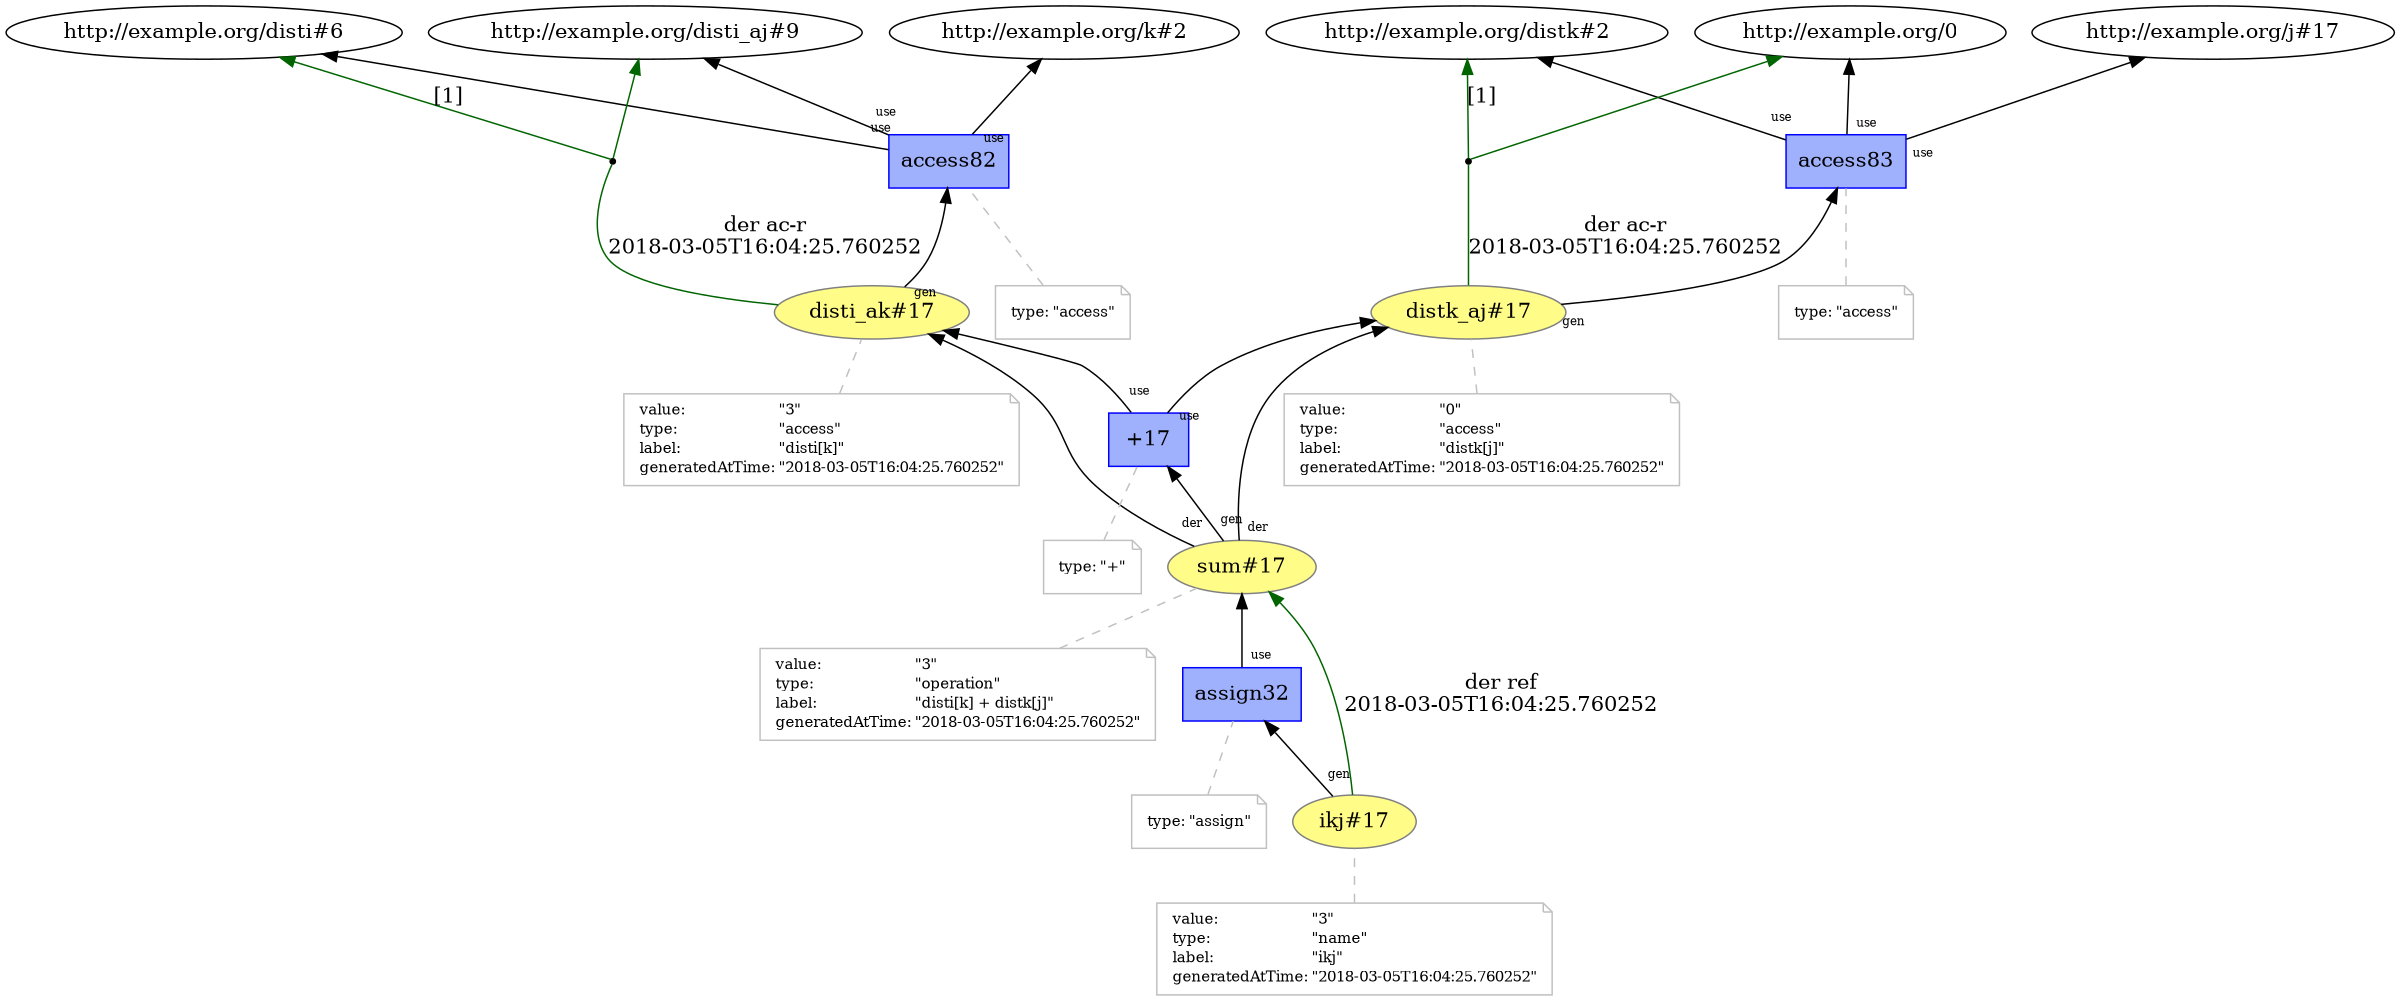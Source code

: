 digraph "PROV" { size="16,12"; rankdir="BT";
"http://example.org/disti_ak#17" [fillcolor="#FFFC87",color="#808080",style="filled",label="disti_ak#17",URL="http://example.org/disti_ak#17"]
"-attrs0" [color="gray",shape="note",fontsize="10",fontcolor="black",label=<<TABLE cellpadding="0" border="0">
	<TR>
	    <TD align="left">value:</TD>
	    <TD align="left">&quot;3&quot;</TD>
	</TR>
	<TR>
	    <TD align="left">type:</TD>
	    <TD align="left">&quot;access&quot;</TD>
	</TR>
	<TR>
	    <TD align="left">label:</TD>
	    <TD align="left">&quot;disti[k]&quot;</TD>
	</TR>
	<TR>
	    <TD align="left">generatedAtTime:</TD>
	    <TD align="left">&quot;2018-03-05T16:04:25.760252&quot;</TD>
	</TR>
</TABLE>>]
"-attrs0" -> "http://example.org/disti_ak#17" [color="gray",style="dashed",arrowhead="none"]
"http://example.org/access82" [fillcolor="#9FB1FC",color="#0000FF",shape="polygon",sides="4",style="filled",label="access82",URL="http://example.org/access82"]
"-attrs1" [color="gray",shape="note",fontsize="10",fontcolor="black",label=<<TABLE cellpadding="0" border="0">
	<TR>
	    <TD align="left">type:</TD>
	    <TD align="left">&quot;access&quot;</TD>
	</TR>
</TABLE>>]
"-attrs1" -> "http://example.org/access82" [color="gray",style="dashed",arrowhead="none"]
"http://example.org/access82" -> "http://example.org/disti_aj#9" [labelfontsize="8",labeldistance="1.5",labelangle="60.0",rotation="20",taillabel="use"]
"bn0" [shape="point",label=""]
"http://example.org/disti_ak#17" -> "bn0" [arrowhead="none",label="der ac-r
2018-03-05T16:04:25.760252",color="darkgreen"]
"bn0" -> "http://example.org/disti#6" [labelfontsize="8",labeldistance="1.5",color="darkgreen",labelangle="60.0",rotation="20",label="[1]"]
"bn0" -> "http://example.org/disti_aj#9" [color="darkgreen"]
"http://example.org/disti_ak#17" -> "http://example.org/access82" [labelfontsize="8",labeldistance="1.5",labelangle="60.0",rotation="20",taillabel="gen"]
"http://example.org/access82" -> "http://example.org/disti#6" [labelfontsize="8",labeldistance="1.5",labelangle="60.0",rotation="20",taillabel="use"]
"http://example.org/access82" -> "http://example.org/k#2" [labelfontsize="8",labeldistance="1.5",labelangle="60.0",rotation="20",taillabel="use"]
"http://example.org/distk_aj#17" [fillcolor="#FFFC87",color="#808080",style="filled",label="distk_aj#17",URL="http://example.org/distk_aj#17"]
"-attrs2" [color="gray",shape="note",fontsize="10",fontcolor="black",label=<<TABLE cellpadding="0" border="0">
	<TR>
	    <TD align="left">value:</TD>
	    <TD align="left">&quot;0&quot;</TD>
	</TR>
	<TR>
	    <TD align="left">type:</TD>
	    <TD align="left">&quot;access&quot;</TD>
	</TR>
	<TR>
	    <TD align="left">label:</TD>
	    <TD align="left">&quot;distk[j]&quot;</TD>
	</TR>
	<TR>
	    <TD align="left">generatedAtTime:</TD>
	    <TD align="left">&quot;2018-03-05T16:04:25.760252&quot;</TD>
	</TR>
</TABLE>>]
"-attrs2" -> "http://example.org/distk_aj#17" [color="gray",style="dashed",arrowhead="none"]
"http://example.org/access83" [fillcolor="#9FB1FC",color="#0000FF",shape="polygon",sides="4",style="filled",label="access83",URL="http://example.org/access83"]
"-attrs3" [color="gray",shape="note",fontsize="10",fontcolor="black",label=<<TABLE cellpadding="0" border="0">
	<TR>
	    <TD align="left">type:</TD>
	    <TD align="left">&quot;access&quot;</TD>
	</TR>
</TABLE>>]
"-attrs3" -> "http://example.org/access83" [color="gray",style="dashed",arrowhead="none"]
"http://example.org/access83" -> "http://example.org/0" [labelfontsize="8",labeldistance="1.5",labelangle="60.0",rotation="20",taillabel="use"]
"bn1" [shape="point",label=""]
"http://example.org/distk_aj#17" -> "bn1" [arrowhead="none",label="der ac-r
2018-03-05T16:04:25.760252",color="darkgreen"]
"bn1" -> "http://example.org/distk#2" [labelfontsize="8",labeldistance="1.5",color="darkgreen",labelangle="60.0",rotation="20",label="[1]"]
"bn1" -> "http://example.org/0" [color="darkgreen"]
"http://example.org/distk_aj#17" -> "http://example.org/access83" [labelfontsize="8",labeldistance="1.5",labelangle="60.0",rotation="20",taillabel="gen"]
"http://example.org/access83" -> "http://example.org/distk#2" [labelfontsize="8",labeldistance="1.5",labelangle="60.0",rotation="20",taillabel="use"]
"http://example.org/access83" -> "http://example.org/j#17" [labelfontsize="8",labeldistance="1.5",labelangle="60.0",rotation="20",taillabel="use"]
"http://example.org/sum#17" [fillcolor="#FFFC87",color="#808080",style="filled",label="sum#17",URL="http://example.org/sum#17"]
"-attrs4" [color="gray",shape="note",fontsize="10",fontcolor="black",label=<<TABLE cellpadding="0" border="0">
	<TR>
	    <TD align="left">value:</TD>
	    <TD align="left">&quot;3&quot;</TD>
	</TR>
	<TR>
	    <TD align="left">type:</TD>
	    <TD align="left">&quot;operation&quot;</TD>
	</TR>
	<TR>
	    <TD align="left">label:</TD>
	    <TD align="left">&quot;disti[k] + distk[j]&quot;</TD>
	</TR>
	<TR>
	    <TD align="left">generatedAtTime:</TD>
	    <TD align="left">&quot;2018-03-05T16:04:25.760252&quot;</TD>
	</TR>
</TABLE>>]
"-attrs4" -> "http://example.org/sum#17" [color="gray",style="dashed",arrowhead="none"]
"http://example.org/+17" [fillcolor="#9FB1FC",color="#0000FF",shape="polygon",sides="4",style="filled",label="+17",URL="http://example.org/+17"]
"-attrs5" [color="gray",shape="note",fontsize="10",fontcolor="black",label=<<TABLE cellpadding="0" border="0">
	<TR>
	    <TD align="left">type:</TD>
	    <TD align="left">&quot;+&quot;</TD>
	</TR>
</TABLE>>]
"-attrs5" -> "http://example.org/+17" [color="gray",style="dashed",arrowhead="none"]
"http://example.org/+17" -> "http://example.org/disti_ak#17" [labelfontsize="8",labeldistance="1.5",labelangle="60.0",rotation="20",taillabel="use"]
"http://example.org/sum#17" -> "http://example.org/disti_ak#17" [labelfontsize="8",labeldistance="1.5",labelangle="60.0",rotation="20",taillabel="der"]
"http://example.org/+17" -> "http://example.org/distk_aj#17" [labelfontsize="8",labeldistance="1.5",labelangle="60.0",rotation="20",taillabel="use"]
"http://example.org/sum#17" -> "http://example.org/distk_aj#17" [labelfontsize="8",labeldistance="1.5",labelangle="60.0",rotation="20",taillabel="der"]
"http://example.org/sum#17" -> "http://example.org/+17" [labelfontsize="8",labeldistance="1.5",labelangle="60.0",rotation="20",taillabel="gen"]
"http://example.org/ikj#17" [fillcolor="#FFFC87",color="#808080",style="filled",label="ikj#17",URL="http://example.org/ikj#17"]
"-attrs6" [color="gray",shape="note",fontsize="10",fontcolor="black",label=<<TABLE cellpadding="0" border="0">
	<TR>
	    <TD align="left">value:</TD>
	    <TD align="left">&quot;3&quot;</TD>
	</TR>
	<TR>
	    <TD align="left">type:</TD>
	    <TD align="left">&quot;name&quot;</TD>
	</TR>
	<TR>
	    <TD align="left">label:</TD>
	    <TD align="left">&quot;ikj&quot;</TD>
	</TR>
	<TR>
	    <TD align="left">generatedAtTime:</TD>
	    <TD align="left">&quot;2018-03-05T16:04:25.760252&quot;</TD>
	</TR>
</TABLE>>]
"-attrs6" -> "http://example.org/ikj#17" [color="gray",style="dashed",arrowhead="none"]
"http://example.org/assign32" [fillcolor="#9FB1FC",color="#0000FF",shape="polygon",sides="4",style="filled",label="assign32",URL="http://example.org/assign32"]
"-attrs7" [color="gray",shape="note",fontsize="10",fontcolor="black",label=<<TABLE cellpadding="0" border="0">
	<TR>
	    <TD align="left">type:</TD>
	    <TD align="left">&quot;assign&quot;</TD>
	</TR>
</TABLE>>]
"-attrs7" -> "http://example.org/assign32" [color="gray",style="dashed",arrowhead="none"]
"http://example.org/assign32" -> "http://example.org/sum#17" [labelfontsize="8",labeldistance="1.5",labelangle="60.0",rotation="20",taillabel="use"]
"http://example.org/ikj#17" -> "http://example.org/sum#17" [labelfontsize="8",labeldistance="1.5",color="darkgreen",labelangle="60.0",rotation="20",label="der ref
2018-03-05T16:04:25.760252"]
"http://example.org/ikj#17" -> "http://example.org/assign32" [labelfontsize="8",labeldistance="1.5",labelangle="60.0",rotation="20",taillabel="gen"]
}